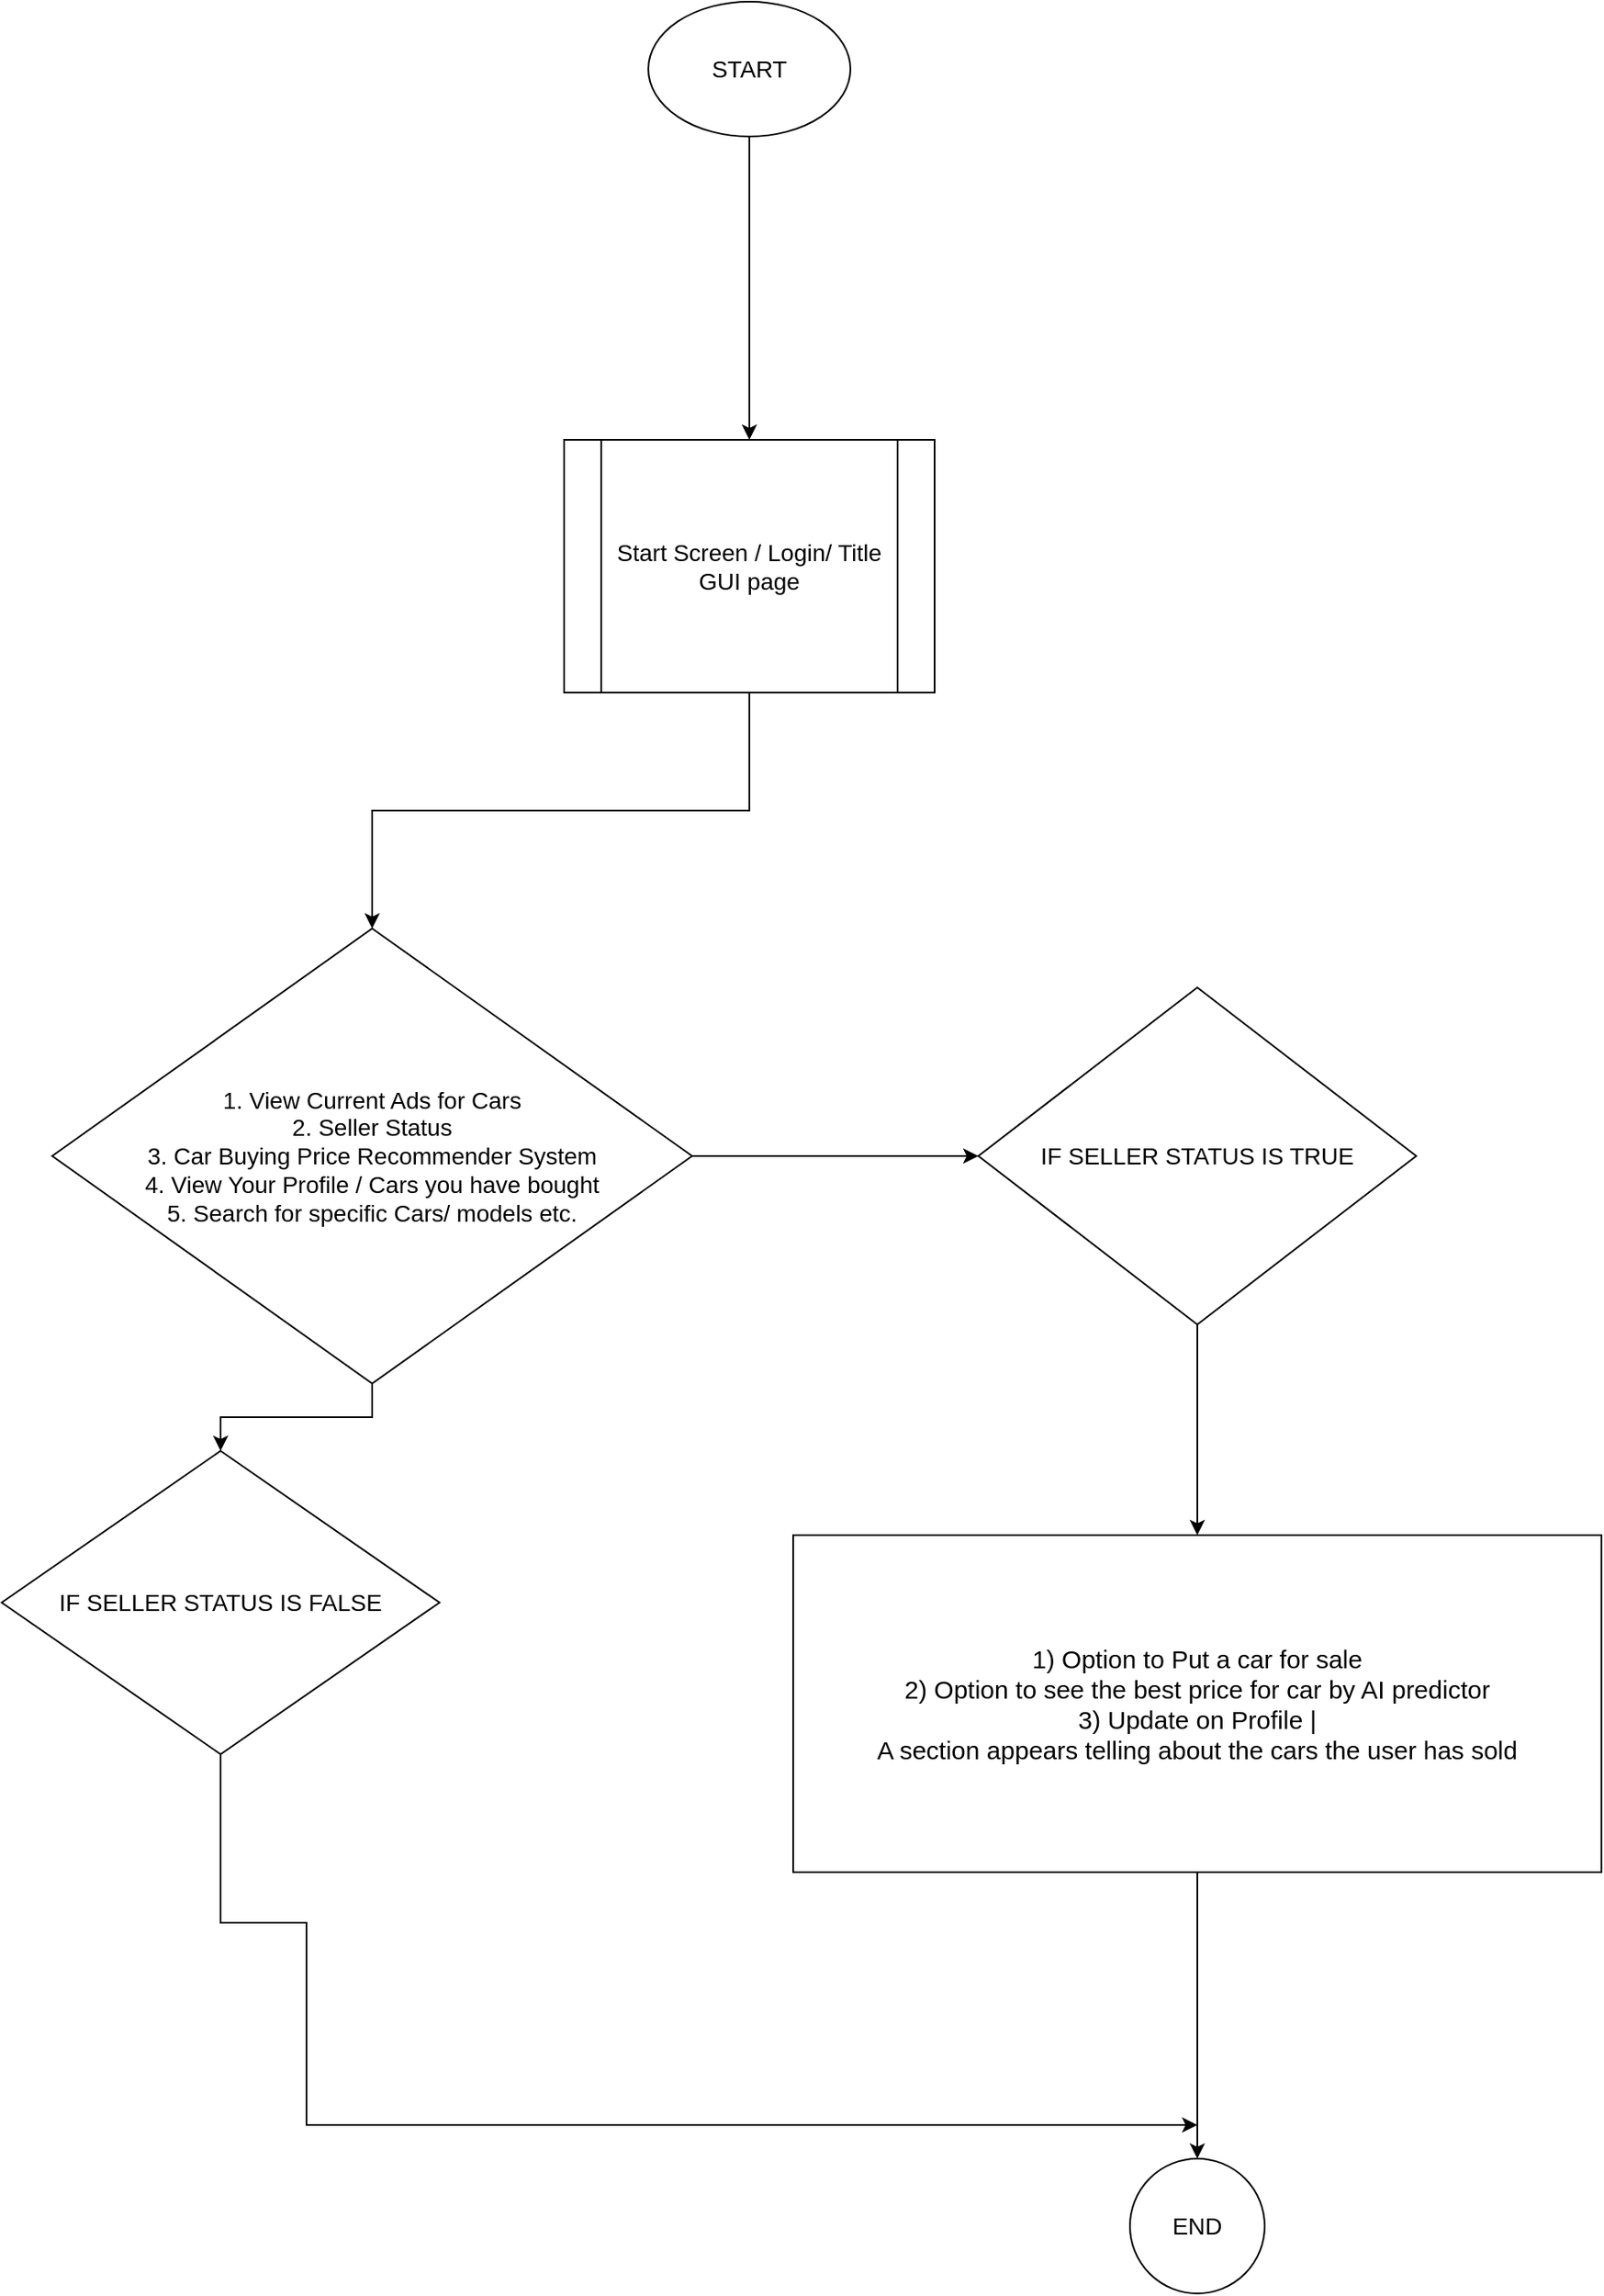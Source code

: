 <mxfile version="22.0.4" type="github">
  <diagram id="C5RBs43oDa-KdzZeNtuy" name="Page-1">
    <mxGraphModel dx="1050" dy="542" grid="1" gridSize="10" guides="1" tooltips="1" connect="1" arrows="1" fold="1" page="1" pageScale="1" pageWidth="827" pageHeight="1169" math="0" shadow="0">
      <root>
        <mxCell id="WIyWlLk6GJQsqaUBKTNV-0" />
        <mxCell id="WIyWlLk6GJQsqaUBKTNV-1" parent="WIyWlLk6GJQsqaUBKTNV-0" />
        <mxCell id="T2LJMCe71ug5yXVKgrJa-0" value="" style="edgeStyle=orthogonalEdgeStyle;rounded=0;orthogonalLoop=1;jettySize=auto;html=1;" edge="1" parent="WIyWlLk6GJQsqaUBKTNV-1" source="T2LJMCe71ug5yXVKgrJa-1" target="T2LJMCe71ug5yXVKgrJa-3">
          <mxGeometry relative="1" as="geometry" />
        </mxCell>
        <mxCell id="T2LJMCe71ug5yXVKgrJa-1" value="&lt;font style=&quot;font-size: 14px;&quot;&gt;START&lt;/font&gt;" style="ellipse;whiteSpace=wrap;html=1;" vertex="1" parent="WIyWlLk6GJQsqaUBKTNV-1">
          <mxGeometry x="414" y="100" width="120" height="80" as="geometry" />
        </mxCell>
        <mxCell id="T2LJMCe71ug5yXVKgrJa-2" value="" style="edgeStyle=orthogonalEdgeStyle;rounded=0;orthogonalLoop=1;jettySize=auto;html=1;" edge="1" parent="WIyWlLk6GJQsqaUBKTNV-1" source="T2LJMCe71ug5yXVKgrJa-3" target="T2LJMCe71ug5yXVKgrJa-4">
          <mxGeometry relative="1" as="geometry" />
        </mxCell>
        <mxCell id="T2LJMCe71ug5yXVKgrJa-3" value="&lt;font style=&quot;font-size: 14px;&quot;&gt;Start Screen / Login/ Title GUI page&lt;/font&gt;" style="shape=process;whiteSpace=wrap;html=1;backgroundOutline=1;fillColor=#FFFFFF;" vertex="1" parent="WIyWlLk6GJQsqaUBKTNV-1">
          <mxGeometry x="364" y="360" width="220" height="150" as="geometry" />
        </mxCell>
        <mxCell id="T2LJMCe71ug5yXVKgrJa-6" value="" style="edgeStyle=orthogonalEdgeStyle;rounded=0;orthogonalLoop=1;jettySize=auto;html=1;" edge="1" parent="WIyWlLk6GJQsqaUBKTNV-1" source="T2LJMCe71ug5yXVKgrJa-4" target="T2LJMCe71ug5yXVKgrJa-5">
          <mxGeometry relative="1" as="geometry" />
        </mxCell>
        <mxCell id="T2LJMCe71ug5yXVKgrJa-10" value="" style="edgeStyle=orthogonalEdgeStyle;rounded=0;orthogonalLoop=1;jettySize=auto;html=1;" edge="1" parent="WIyWlLk6GJQsqaUBKTNV-1" source="T2LJMCe71ug5yXVKgrJa-4" target="T2LJMCe71ug5yXVKgrJa-9">
          <mxGeometry relative="1" as="geometry" />
        </mxCell>
        <mxCell id="T2LJMCe71ug5yXVKgrJa-4" value="&lt;font style=&quot;font-size: 14px;&quot;&gt;1. View Current Ads for Cars&lt;br&gt;2. Seller Status&lt;br&gt;3. Car Buying Price Recommender System&lt;br&gt;4. View Your Profile / Cars you have bought&lt;br&gt;5. Search for specific Cars/ models etc.&lt;/font&gt;" style="rhombus;whiteSpace=wrap;html=1;fillColor=#FFFFFF;" vertex="1" parent="WIyWlLk6GJQsqaUBKTNV-1">
          <mxGeometry x="60" y="650" width="380" height="270" as="geometry" />
        </mxCell>
        <mxCell id="T2LJMCe71ug5yXVKgrJa-8" value="" style="edgeStyle=orthogonalEdgeStyle;rounded=0;orthogonalLoop=1;jettySize=auto;html=1;" edge="1" parent="WIyWlLk6GJQsqaUBKTNV-1" source="T2LJMCe71ug5yXVKgrJa-5" target="T2LJMCe71ug5yXVKgrJa-7">
          <mxGeometry relative="1" as="geometry" />
        </mxCell>
        <mxCell id="T2LJMCe71ug5yXVKgrJa-5" value="&lt;font style=&quot;font-size: 14px;&quot;&gt;IF SELLER STATUS IS TRUE&lt;/font&gt;" style="rhombus;whiteSpace=wrap;html=1;fillColor=#FFFFFF;" vertex="1" parent="WIyWlLk6GJQsqaUBKTNV-1">
          <mxGeometry x="610" y="685" width="260" height="200" as="geometry" />
        </mxCell>
        <mxCell id="T2LJMCe71ug5yXVKgrJa-12" value="" style="edgeStyle=orthogonalEdgeStyle;rounded=0;orthogonalLoop=1;jettySize=auto;html=1;" edge="1" parent="WIyWlLk6GJQsqaUBKTNV-1" source="T2LJMCe71ug5yXVKgrJa-7" target="T2LJMCe71ug5yXVKgrJa-11">
          <mxGeometry relative="1" as="geometry" />
        </mxCell>
        <mxCell id="T2LJMCe71ug5yXVKgrJa-7" value="&lt;font style=&quot;font-size: 15px;&quot;&gt;1) Option to Put a car for sale&lt;br&gt;2) Option to see the best price for car by AI predictor&lt;br&gt;3) Update on Profile | &lt;br&gt;A section appears telling about the cars the user has sold&lt;/font&gt;" style="whiteSpace=wrap;html=1;fillColor=#FFFFFF;" vertex="1" parent="WIyWlLk6GJQsqaUBKTNV-1">
          <mxGeometry x="500" y="1010" width="480" height="200" as="geometry" />
        </mxCell>
        <mxCell id="T2LJMCe71ug5yXVKgrJa-16" style="edgeStyle=orthogonalEdgeStyle;rounded=0;orthogonalLoop=1;jettySize=auto;html=1;" edge="1" parent="WIyWlLk6GJQsqaUBKTNV-1" source="T2LJMCe71ug5yXVKgrJa-9">
          <mxGeometry relative="1" as="geometry">
            <mxPoint x="740" y="1360" as="targetPoint" />
            <Array as="points">
              <mxPoint x="160" y="1240" />
              <mxPoint x="211" y="1240" />
            </Array>
          </mxGeometry>
        </mxCell>
        <mxCell id="T2LJMCe71ug5yXVKgrJa-9" value="&lt;font style=&quot;font-size: 14px;&quot;&gt;IF SELLER STATUS IS FALSE&lt;/font&gt;" style="rhombus;whiteSpace=wrap;html=1;fillColor=#FFFFFF;" vertex="1" parent="WIyWlLk6GJQsqaUBKTNV-1">
          <mxGeometry x="30" y="960" width="260" height="180" as="geometry" />
        </mxCell>
        <mxCell id="T2LJMCe71ug5yXVKgrJa-11" value="&lt;font style=&quot;font-size: 14px;&quot;&gt;END&lt;/font&gt;" style="ellipse;whiteSpace=wrap;html=1;fillColor=#FFFFFF;" vertex="1" parent="WIyWlLk6GJQsqaUBKTNV-1">
          <mxGeometry x="700" y="1380" width="80" height="80" as="geometry" />
        </mxCell>
      </root>
    </mxGraphModel>
  </diagram>
</mxfile>
